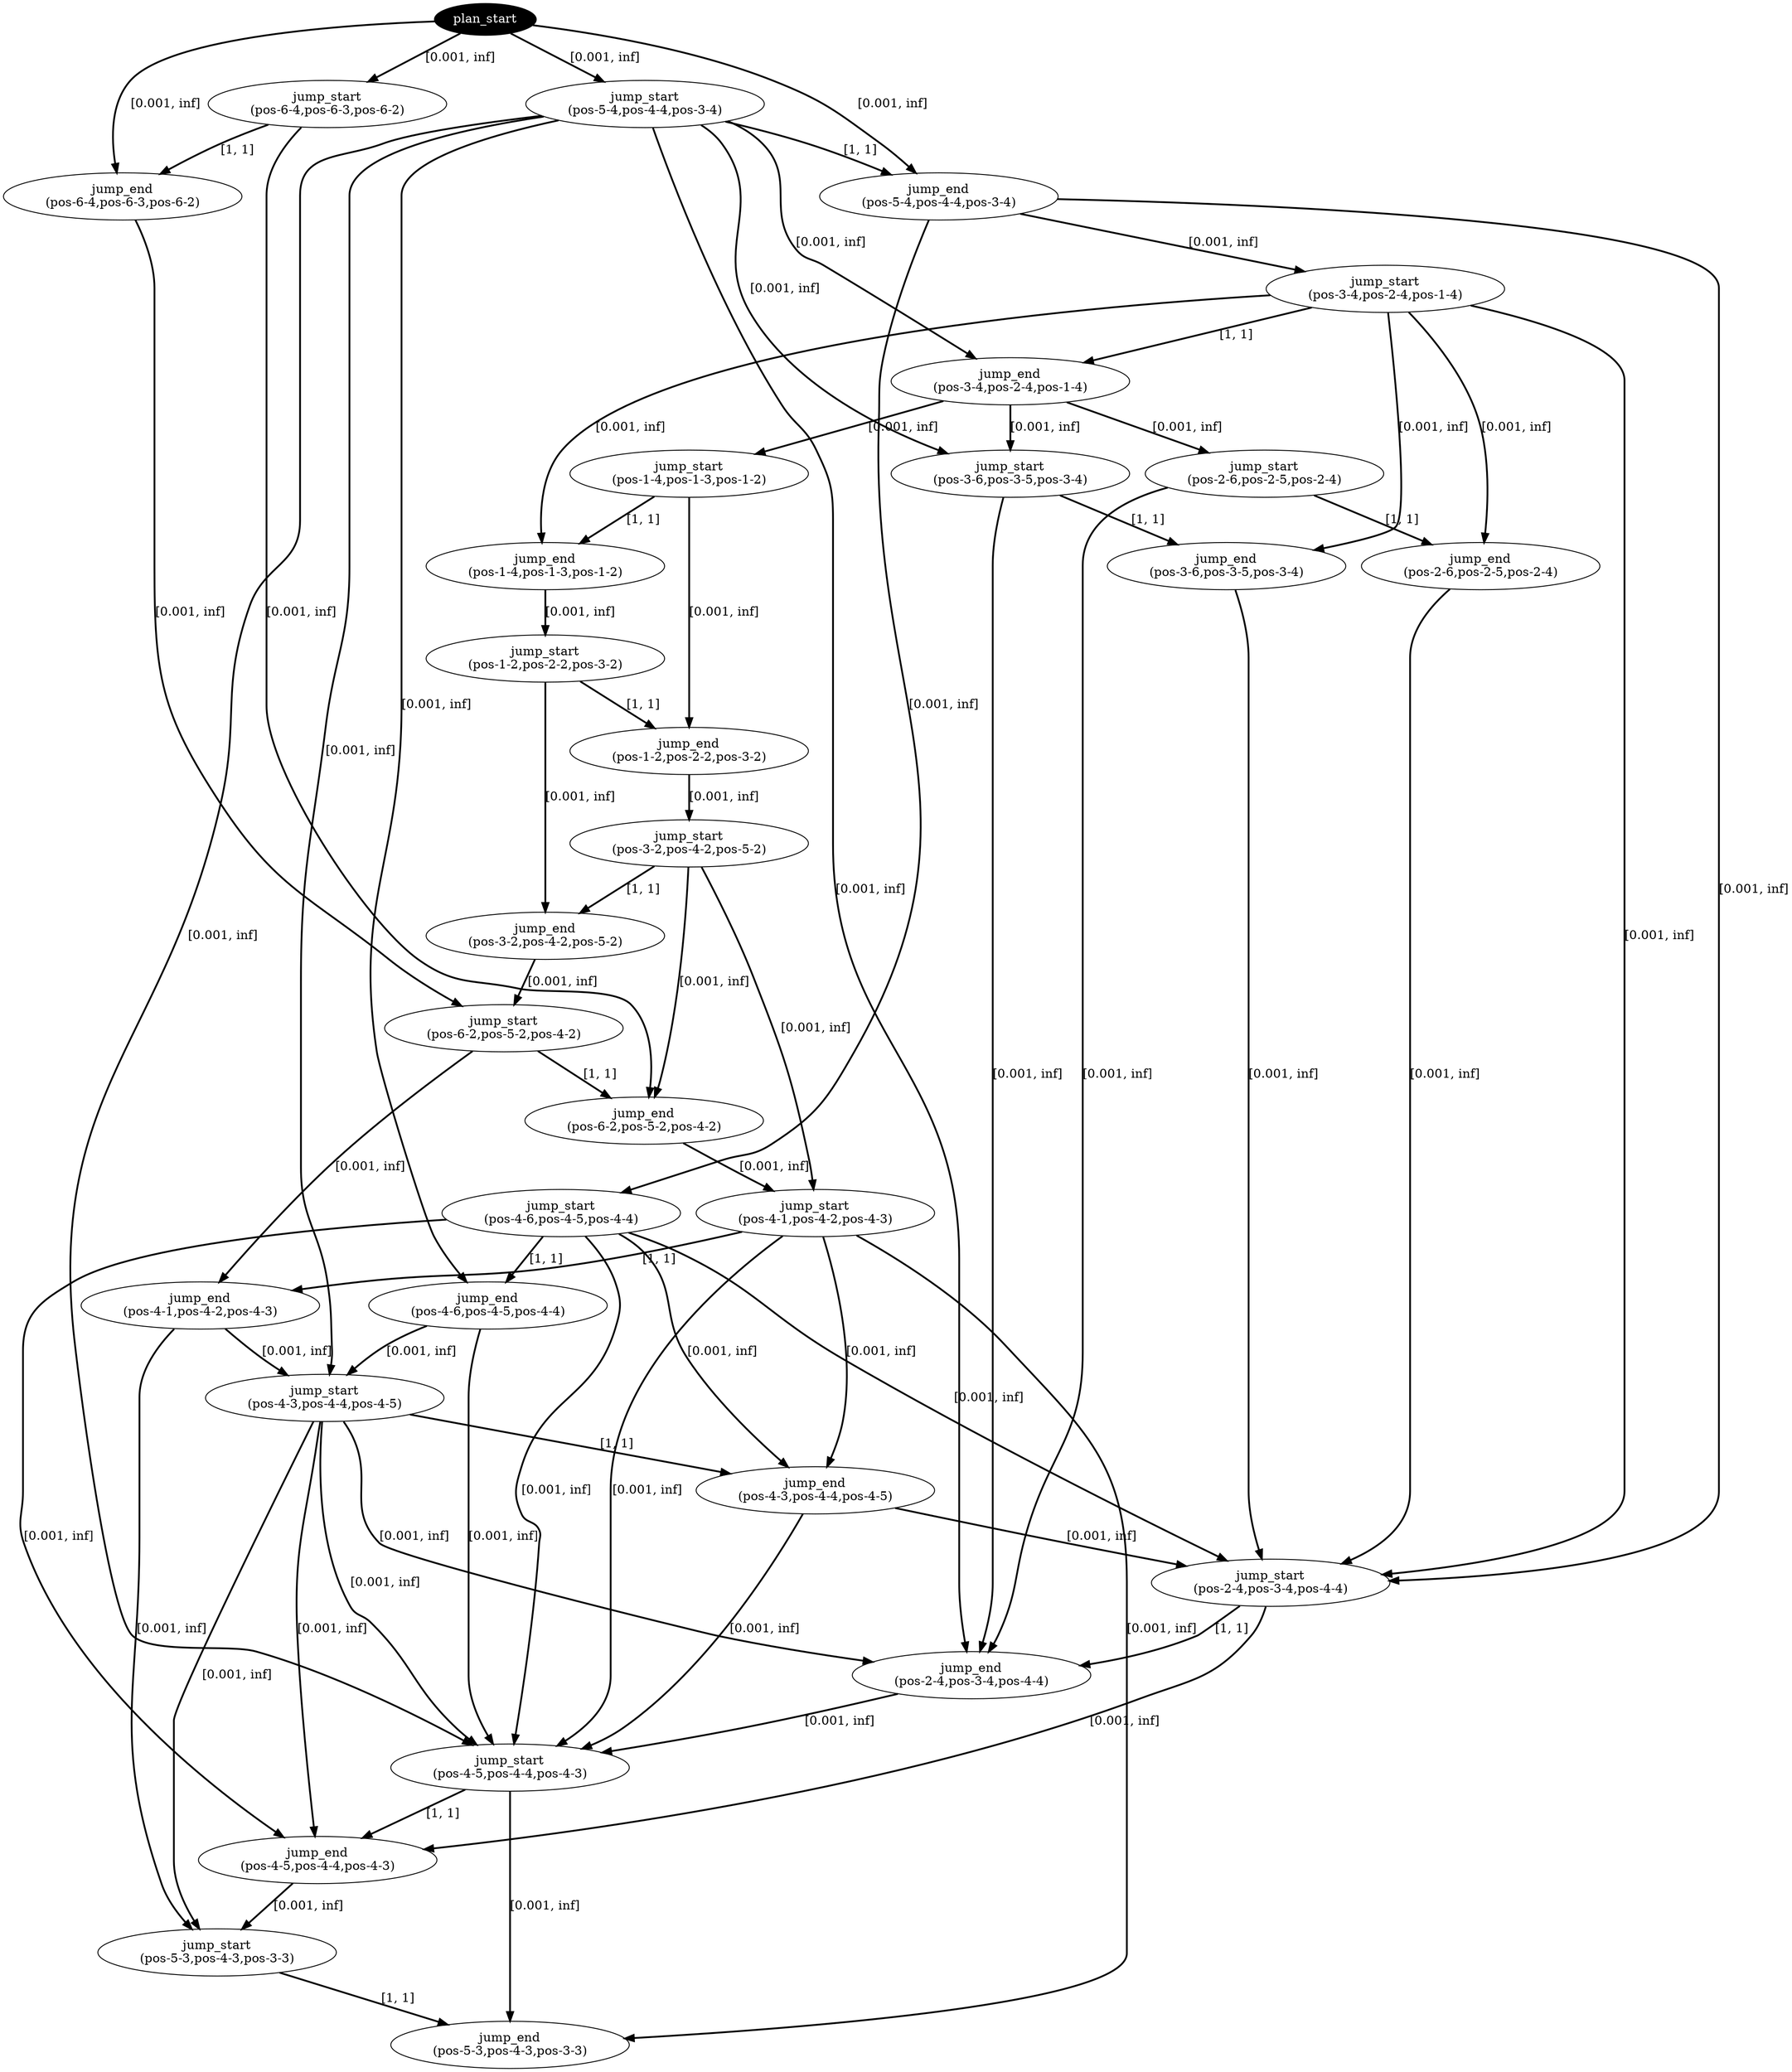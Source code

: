 digraph plan {
0[ label="plan_start",style=filled,fillcolor=black,fontcolor=white];
1[ label="jump_start
(pos-5-4,pos-4-4,pos-3-4)"];
2[ label="jump_end
(pos-5-4,pos-4-4,pos-3-4)"];
3[ label="jump_start
(pos-6-4,pos-6-3,pos-6-2)"];
4[ label="jump_end
(pos-6-4,pos-6-3,pos-6-2)"];
5[ label="jump_start
(pos-3-4,pos-2-4,pos-1-4)"];
6[ label="jump_end
(pos-3-4,pos-2-4,pos-1-4)"];
7[ label="jump_start
(pos-4-6,pos-4-5,pos-4-4)"];
8[ label="jump_end
(pos-4-6,pos-4-5,pos-4-4)"];
9[ label="jump_start
(pos-1-4,pos-1-3,pos-1-2)"];
10[ label="jump_end
(pos-1-4,pos-1-3,pos-1-2)"];
11[ label="jump_start
(pos-3-6,pos-3-5,pos-3-4)"];
12[ label="jump_end
(pos-3-6,pos-3-5,pos-3-4)"];
13[ label="jump_start
(pos-2-6,pos-2-5,pos-2-4)"];
14[ label="jump_end
(pos-2-6,pos-2-5,pos-2-4)"];
15[ label="jump_start
(pos-1-2,pos-2-2,pos-3-2)"];
16[ label="jump_end
(pos-1-2,pos-2-2,pos-3-2)"];
17[ label="jump_start
(pos-3-2,pos-4-2,pos-5-2)"];
18[ label="jump_end
(pos-3-2,pos-4-2,pos-5-2)"];
19[ label="jump_start
(pos-6-2,pos-5-2,pos-4-2)"];
20[ label="jump_end
(pos-6-2,pos-5-2,pos-4-2)"];
21[ label="jump_start
(pos-4-1,pos-4-2,pos-4-3)"];
22[ label="jump_end
(pos-4-1,pos-4-2,pos-4-3)"];
23[ label="jump_start
(pos-4-3,pos-4-4,pos-4-5)"];
24[ label="jump_end
(pos-4-3,pos-4-4,pos-4-5)"];
25[ label="jump_start
(pos-2-4,pos-3-4,pos-4-4)"];
26[ label="jump_end
(pos-2-4,pos-3-4,pos-4-4)"];
27[ label="jump_start
(pos-4-5,pos-4-4,pos-4-3)"];
28[ label="jump_end
(pos-4-5,pos-4-4,pos-4-3)"];
29[ label="jump_start
(pos-5-3,pos-4-3,pos-3-3)"];
30[ label="jump_end
(pos-5-3,pos-4-3,pos-3-3)"];
"0" -> "1" [ label="[0.001, inf]" , penwidth=2, color="black"]
"0" -> "3" [ label="[0.001, inf]" , penwidth=2, color="black"]
"1" -> "2" [ label="[1, 1]" , penwidth=2, color="black"]
"0" -> "2" [ label="[0.001, inf]" , penwidth=2, color="black"]
"3" -> "4" [ label="[1, 1]" , penwidth=2, color="black"]
"0" -> "4" [ label="[0.001, inf]" , penwidth=2, color="black"]
"2" -> "5" [ label="[0.001, inf]" , penwidth=2, color="black"]
"2" -> "7" [ label="[0.001, inf]" , penwidth=2, color="black"]
"5" -> "6" [ label="[1, 1]" , penwidth=2, color="black"]
"1" -> "6" [ label="[0.001, inf]" , penwidth=2, color="black"]
"7" -> "8" [ label="[1, 1]" , penwidth=2, color="black"]
"1" -> "8" [ label="[0.001, inf]" , penwidth=2, color="black"]
"6" -> "9" [ label="[0.001, inf]" , penwidth=2, color="black"]
"6" -> "11" [ label="[0.001, inf]" , penwidth=2, color="black"]
"1" -> "11" [ label="[0.001, inf]" , penwidth=2, color="black"]
"6" -> "13" [ label="[0.001, inf]" , penwidth=2, color="black"]
"9" -> "10" [ label="[1, 1]" , penwidth=2, color="black"]
"5" -> "10" [ label="[0.001, inf]" , penwidth=2, color="black"]
"11" -> "12" [ label="[1, 1]" , penwidth=2, color="black"]
"5" -> "12" [ label="[0.001, inf]" , penwidth=2, color="black"]
"13" -> "14" [ label="[1, 1]" , penwidth=2, color="black"]
"5" -> "14" [ label="[0.001, inf]" , penwidth=2, color="black"]
"10" -> "15" [ label="[0.001, inf]" , penwidth=2, color="black"]
"15" -> "16" [ label="[1, 1]" , penwidth=2, color="black"]
"9" -> "16" [ label="[0.001, inf]" , penwidth=2, color="black"]
"16" -> "17" [ label="[0.001, inf]" , penwidth=2, color="black"]
"17" -> "18" [ label="[1, 1]" , penwidth=2, color="black"]
"15" -> "18" [ label="[0.001, inf]" , penwidth=2, color="black"]
"4" -> "19" [ label="[0.001, inf]" , penwidth=2, color="black"]
"18" -> "19" [ label="[0.001, inf]" , penwidth=2, color="black"]
"19" -> "20" [ label="[1, 1]" , penwidth=2, color="black"]
"17" -> "20" [ label="[0.001, inf]" , penwidth=2, color="black"]
"3" -> "20" [ label="[0.001, inf]" , penwidth=2, color="black"]
"20" -> "21" [ label="[0.001, inf]" , penwidth=2, color="black"]
"17" -> "21" [ label="[0.001, inf]" , penwidth=2, color="black"]
"21" -> "22" [ label="[1, 1]" , penwidth=2, color="black"]
"19" -> "22" [ label="[0.001, inf]" , penwidth=2, color="black"]
"22" -> "23" [ label="[0.001, inf]" , penwidth=2, color="black"]
"8" -> "23" [ label="[0.001, inf]" , penwidth=2, color="black"]
"1" -> "23" [ label="[0.001, inf]" , penwidth=2, color="black"]
"23" -> "24" [ label="[1, 1]" , penwidth=2, color="black"]
"21" -> "24" [ label="[0.001, inf]" , penwidth=2, color="black"]
"7" -> "24" [ label="[0.001, inf]" , penwidth=2, color="black"]
"14" -> "25" [ label="[0.001, inf]" , penwidth=2, color="black"]
"12" -> "25" [ label="[0.001, inf]" , penwidth=2, color="black"]
"24" -> "25" [ label="[0.001, inf]" , penwidth=2, color="black"]
"7" -> "25" [ label="[0.001, inf]" , penwidth=2, color="black"]
"5" -> "25" [ label="[0.001, inf]" , penwidth=2, color="black"]
"2" -> "25" [ label="[0.001, inf]" , penwidth=2, color="black"]
"25" -> "26" [ label="[1, 1]" , penwidth=2, color="black"]
"23" -> "26" [ label="[0.001, inf]" , penwidth=2, color="black"]
"13" -> "26" [ label="[0.001, inf]" , penwidth=2, color="black"]
"11" -> "26" [ label="[0.001, inf]" , penwidth=2, color="black"]
"1" -> "26" [ label="[0.001, inf]" , penwidth=2, color="black"]
"24" -> "27" [ label="[0.001, inf]" , penwidth=2, color="black"]
"26" -> "27" [ label="[0.001, inf]" , penwidth=2, color="black"]
"23" -> "27" [ label="[0.001, inf]" , penwidth=2, color="black"]
"21" -> "27" [ label="[0.001, inf]" , penwidth=2, color="black"]
"8" -> "27" [ label="[0.001, inf]" , penwidth=2, color="black"]
"7" -> "27" [ label="[0.001, inf]" , penwidth=2, color="black"]
"1" -> "27" [ label="[0.001, inf]" , penwidth=2, color="black"]
"27" -> "28" [ label="[1, 1]" , penwidth=2, color="black"]
"25" -> "28" [ label="[0.001, inf]" , penwidth=2, color="black"]
"23" -> "28" [ label="[0.001, inf]" , penwidth=2, color="black"]
"7" -> "28" [ label="[0.001, inf]" , penwidth=2, color="black"]
"28" -> "29" [ label="[0.001, inf]" , penwidth=2, color="black"]
"23" -> "29" [ label="[0.001, inf]" , penwidth=2, color="black"]
"22" -> "29" [ label="[0.001, inf]" , penwidth=2, color="black"]
"29" -> "30" [ label="[1, 1]" , penwidth=2, color="black"]
"27" -> "30" [ label="[0.001, inf]" , penwidth=2, color="black"]
"21" -> "30" [ label="[0.001, inf]" , penwidth=2, color="black"]
}
